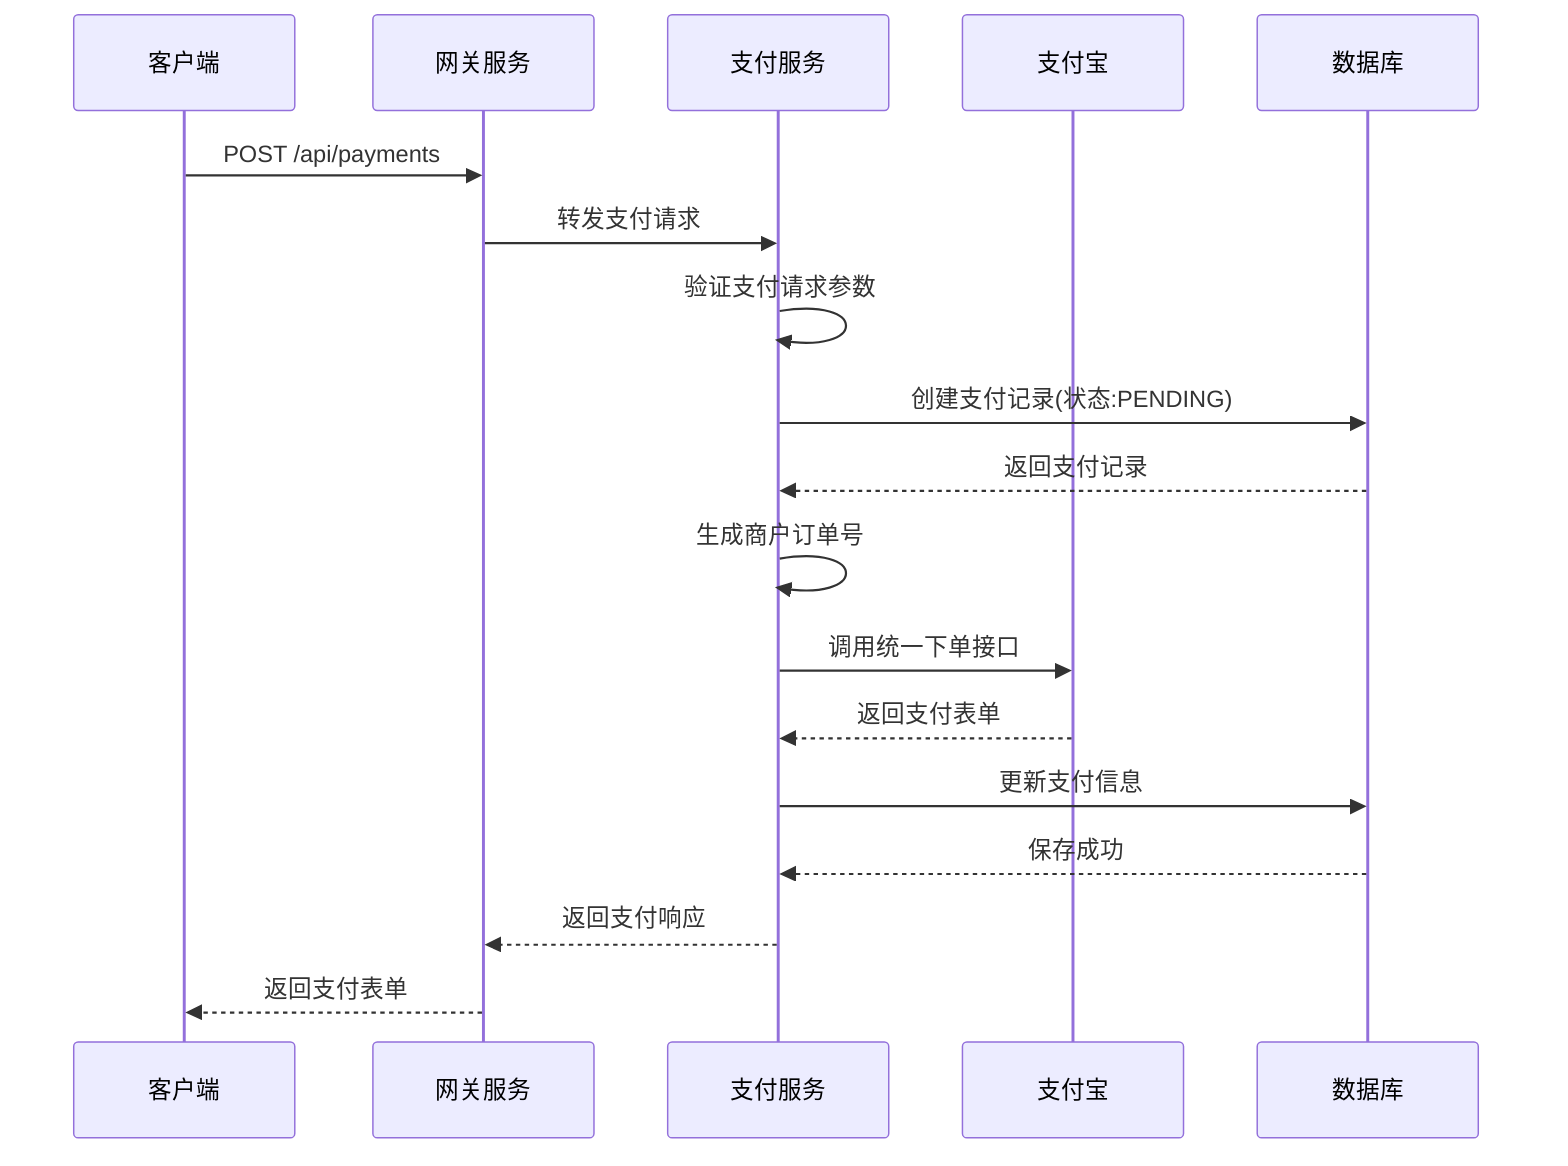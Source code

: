 sequenceDiagram
    participant Client as 客户端
    participant Gateway as 网关服务
    participant Payment as 支付服务
    participant Alipay as 支付宝
    participant DB as 数据库

    Client->>Gateway: POST /api/payments
    Gateway->>Payment: 转发支付请求
    Payment->>Payment: 验证支付请求参数
    Payment->>DB: 创建支付记录(状态:PENDING)
    DB-->>Payment: 返回支付记录
    Payment->>Payment: 生成商户订单号
    Payment->>Alipay: 调用统一下单接口
    Alipay-->>Payment: 返回支付表单
    Payment->>DB: 更新支付信息
    DB-->>Payment: 保存成功
    Payment-->>Gateway: 返回支付响应
    Gateway-->>Client: 返回支付表单